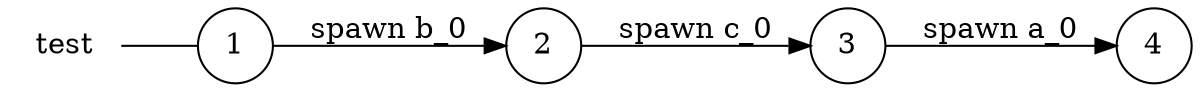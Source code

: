 digraph test {
	rankdir="LR";
	n_0 [label="test", shape="plaintext"];
	n_1 [id="3", shape=circle, label="3"];
	n_2 [id="4", shape=circle, label="4"];
	n_3 [id="2", shape=circle, label="2"];
	n_4 [id="1", shape=circle, label="1"];
	n_0 -> n_4 [arrowhead=none];

	n_1 -> n_2 [id="[$e|1]", label="spawn a_0"];
	n_4 -> n_3 [id="[$e|0]", label="spawn b_0"];
	n_3 -> n_1 [id="[$e|2]", label="spawn c_0"];
}
